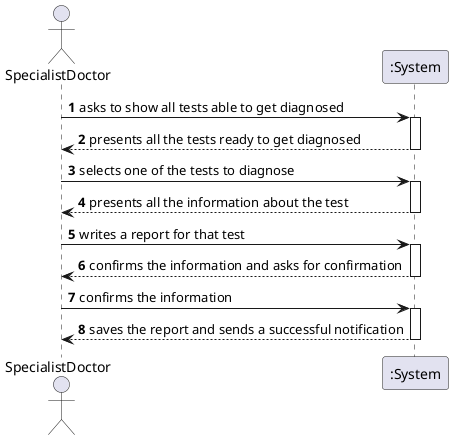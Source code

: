 @startuml

autonumber
actor "SpecialistDoctor" as doc

participant ":System" as sys

doc -> sys : asks to show all tests able to get diagnosed

activate sys

sys --> doc : presents all the tests ready to get diagnosed

deactivate sys

doc -> sys : selects one of the tests to diagnose

activate sys

sys --> doc : presents all the information about the test

deactivate sys

doc -> sys : writes a report for that test

activate sys

sys --> doc : confirms the information and asks for confirmation

deactivate sys

doc -> sys : confirms the information

activate sys

sys --> doc : saves the report and sends a successful notification

deactivate sys

@enduml